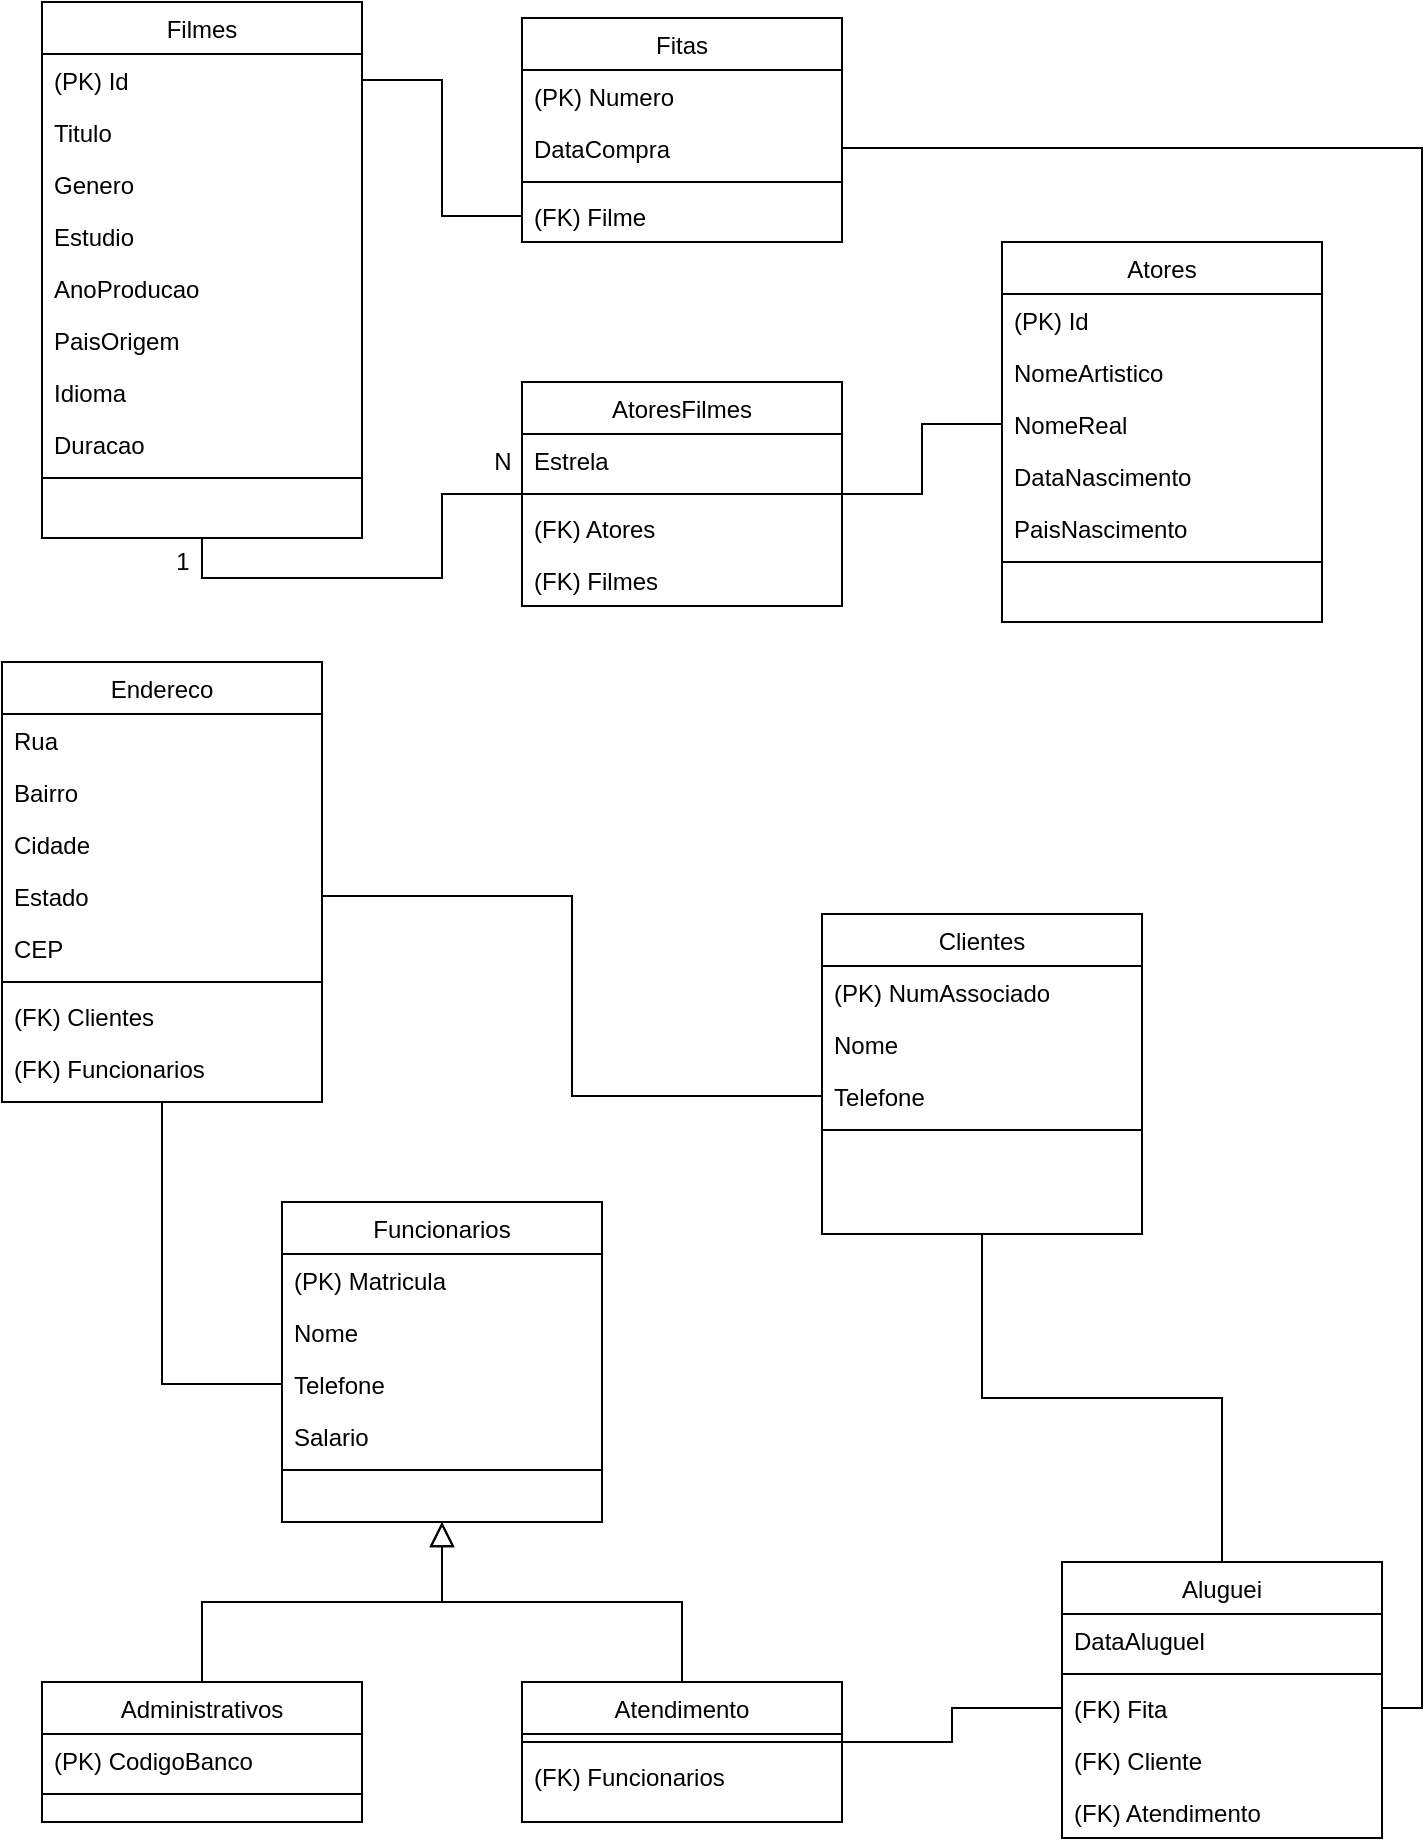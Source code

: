 <mxfile version="16.1.2" type="device"><diagram id="C5RBs43oDa-KdzZeNtuy" name="Page-1"><mxGraphModel dx="1760" dy="1906" grid="1" gridSize="10" guides="1" tooltips="1" connect="1" arrows="1" fold="1" page="1" pageScale="1" pageWidth="827" pageHeight="1169" math="0" shadow="0"><root><mxCell id="WIyWlLk6GJQsqaUBKTNV-0"/><mxCell id="WIyWlLk6GJQsqaUBKTNV-1" parent="WIyWlLk6GJQsqaUBKTNV-0"/><mxCell id="zkfFHV4jXpPFQw0GAbJ--12" value="" style="endArrow=block;endSize=10;endFill=0;shadow=0;strokeWidth=1;rounded=0;edgeStyle=elbowEdgeStyle;elbow=vertical;exitX=0.5;exitY=0;exitDx=0;exitDy=0;entryX=0.5;entryY=1;entryDx=0;entryDy=0;" parent="WIyWlLk6GJQsqaUBKTNV-1" source="Ip61Yjfz-7zAELc9IS2b-71" target="Ip61Yjfz-7zAELc9IS2b-56" edge="1"><mxGeometry width="160" relative="1" as="geometry"><mxPoint x="140" y="-228" as="sourcePoint"/><mxPoint x="240" y="-330" as="targetPoint"/></mxGeometry></mxCell><mxCell id="zkfFHV4jXpPFQw0GAbJ--16" value="" style="endArrow=block;endSize=10;endFill=0;shadow=0;strokeWidth=1;rounded=0;edgeStyle=elbowEdgeStyle;elbow=vertical;exitX=0.5;exitY=0;exitDx=0;exitDy=0;entryX=0.5;entryY=1;entryDx=0;entryDy=0;" parent="WIyWlLk6GJQsqaUBKTNV-1" source="Ip61Yjfz-7zAELc9IS2b-76" target="Ip61Yjfz-7zAELc9IS2b-56" edge="1"><mxGeometry width="160" relative="1" as="geometry"><mxPoint x="350" y="-228" as="sourcePoint"/><mxPoint x="240" y="-330" as="targetPoint"/></mxGeometry></mxCell><mxCell id="zkfFHV4jXpPFQw0GAbJ--17" value="Fitas" style="swimlane;fontStyle=0;align=center;verticalAlign=top;childLayout=stackLayout;horizontal=1;startSize=26;horizontalStack=0;resizeParent=1;resizeLast=0;collapsible=1;marginBottom=0;rounded=0;shadow=0;strokeWidth=1;" parent="WIyWlLk6GJQsqaUBKTNV-1" vertex="1"><mxGeometry x="280" y="-1112" width="160" height="112" as="geometry"><mxRectangle x="550" y="140" width="160" height="26" as="alternateBounds"/></mxGeometry></mxCell><mxCell id="Ip61Yjfz-7zAELc9IS2b-6" value="(PK) Numero" style="text;align=left;verticalAlign=top;spacingLeft=4;spacingRight=4;overflow=hidden;rotatable=0;points=[[0,0.5],[1,0.5]];portConstraint=eastwest;" vertex="1" parent="zkfFHV4jXpPFQw0GAbJ--17"><mxGeometry y="26" width="160" height="26" as="geometry"/></mxCell><mxCell id="Ip61Yjfz-7zAELc9IS2b-8" value="DataCompra" style="text;align=left;verticalAlign=top;spacingLeft=4;spacingRight=4;overflow=hidden;rotatable=0;points=[[0,0.5],[1,0.5]];portConstraint=eastwest;rounded=0;shadow=0;html=0;" vertex="1" parent="zkfFHV4jXpPFQw0GAbJ--17"><mxGeometry y="52" width="160" height="26" as="geometry"/></mxCell><mxCell id="zkfFHV4jXpPFQw0GAbJ--23" value="" style="line;html=1;strokeWidth=1;align=left;verticalAlign=middle;spacingTop=-1;spacingLeft=3;spacingRight=3;rotatable=0;labelPosition=right;points=[];portConstraint=eastwest;" parent="zkfFHV4jXpPFQw0GAbJ--17" vertex="1"><mxGeometry y="78" width="160" height="8" as="geometry"/></mxCell><mxCell id="Ip61Yjfz-7zAELc9IS2b-96" value="(FK) Filme" style="text;align=left;verticalAlign=top;spacingLeft=4;spacingRight=4;overflow=hidden;rotatable=0;points=[[0,0.5],[1,0.5]];portConstraint=eastwest;rounded=0;shadow=0;html=0;" vertex="1" parent="zkfFHV4jXpPFQw0GAbJ--17"><mxGeometry y="86" width="160" height="26" as="geometry"/></mxCell><mxCell id="Ip61Yjfz-7zAELc9IS2b-17" value="Filmes" style="swimlane;fontStyle=0;align=center;verticalAlign=top;childLayout=stackLayout;horizontal=1;startSize=26;horizontalStack=0;resizeParent=1;resizeLast=0;collapsible=1;marginBottom=0;rounded=0;shadow=0;strokeWidth=1;" vertex="1" parent="WIyWlLk6GJQsqaUBKTNV-1"><mxGeometry x="40" y="-1120" width="160" height="268" as="geometry"><mxRectangle x="550" y="140" width="160" height="26" as="alternateBounds"/></mxGeometry></mxCell><mxCell id="Ip61Yjfz-7zAELc9IS2b-24" value="(PK) Id" style="text;align=left;verticalAlign=top;spacingLeft=4;spacingRight=4;overflow=hidden;rotatable=0;points=[[0,0.5],[1,0.5]];portConstraint=eastwest;" vertex="1" parent="Ip61Yjfz-7zAELc9IS2b-17"><mxGeometry y="26" width="160" height="26" as="geometry"/></mxCell><mxCell id="Ip61Yjfz-7zAELc9IS2b-18" value="Titulo" style="text;align=left;verticalAlign=top;spacingLeft=4;spacingRight=4;overflow=hidden;rotatable=0;points=[[0,0.5],[1,0.5]];portConstraint=eastwest;" vertex="1" parent="Ip61Yjfz-7zAELc9IS2b-17"><mxGeometry y="52" width="160" height="26" as="geometry"/></mxCell><mxCell id="Ip61Yjfz-7zAELc9IS2b-23" value="Genero" style="text;align=left;verticalAlign=top;spacingLeft=4;spacingRight=4;overflow=hidden;rotatable=0;points=[[0,0.5],[1,0.5]];portConstraint=eastwest;" vertex="1" parent="Ip61Yjfz-7zAELc9IS2b-17"><mxGeometry y="78" width="160" height="26" as="geometry"/></mxCell><mxCell id="Ip61Yjfz-7zAELc9IS2b-22" value="Estudio" style="text;align=left;verticalAlign=top;spacingLeft=4;spacingRight=4;overflow=hidden;rotatable=0;points=[[0,0.5],[1,0.5]];portConstraint=eastwest;" vertex="1" parent="Ip61Yjfz-7zAELc9IS2b-17"><mxGeometry y="104" width="160" height="26" as="geometry"/></mxCell><mxCell id="Ip61Yjfz-7zAELc9IS2b-95" value="AnoProducao" style="text;align=left;verticalAlign=top;spacingLeft=4;spacingRight=4;overflow=hidden;rotatable=0;points=[[0,0.5],[1,0.5]];portConstraint=eastwest;" vertex="1" parent="Ip61Yjfz-7zAELc9IS2b-17"><mxGeometry y="130" width="160" height="26" as="geometry"/></mxCell><mxCell id="Ip61Yjfz-7zAELc9IS2b-21" value="PaisOrigem" style="text;align=left;verticalAlign=top;spacingLeft=4;spacingRight=4;overflow=hidden;rotatable=0;points=[[0,0.5],[1,0.5]];portConstraint=eastwest;" vertex="1" parent="Ip61Yjfz-7zAELc9IS2b-17"><mxGeometry y="156" width="160" height="26" as="geometry"/></mxCell><mxCell id="Ip61Yjfz-7zAELc9IS2b-25" value="Idioma" style="text;align=left;verticalAlign=top;spacingLeft=4;spacingRight=4;overflow=hidden;rotatable=0;points=[[0,0.5],[1,0.5]];portConstraint=eastwest;" vertex="1" parent="Ip61Yjfz-7zAELc9IS2b-17"><mxGeometry y="182" width="160" height="26" as="geometry"/></mxCell><mxCell id="Ip61Yjfz-7zAELc9IS2b-26" value="Duracao" style="text;align=left;verticalAlign=top;spacingLeft=4;spacingRight=4;overflow=hidden;rotatable=0;points=[[0,0.5],[1,0.5]];portConstraint=eastwest;rounded=0;shadow=0;html=0;" vertex="1" parent="Ip61Yjfz-7zAELc9IS2b-17"><mxGeometry y="208" width="160" height="26" as="geometry"/></mxCell><mxCell id="Ip61Yjfz-7zAELc9IS2b-20" value="" style="line;html=1;strokeWidth=1;align=left;verticalAlign=middle;spacingTop=-1;spacingLeft=3;spacingRight=3;rotatable=0;labelPosition=right;points=[];portConstraint=eastwest;" vertex="1" parent="Ip61Yjfz-7zAELc9IS2b-17"><mxGeometry y="234" width="160" height="8" as="geometry"/></mxCell><mxCell id="Ip61Yjfz-7zAELc9IS2b-29" value="Atores" style="swimlane;fontStyle=0;align=center;verticalAlign=top;childLayout=stackLayout;horizontal=1;startSize=26;horizontalStack=0;resizeParent=1;resizeLast=0;collapsible=1;marginBottom=0;rounded=0;shadow=0;strokeWidth=1;" vertex="1" parent="WIyWlLk6GJQsqaUBKTNV-1"><mxGeometry x="520" y="-1000" width="160" height="190" as="geometry"><mxRectangle x="550" y="140" width="160" height="26" as="alternateBounds"/></mxGeometry></mxCell><mxCell id="Ip61Yjfz-7zAELc9IS2b-28" value="(PK) Id" style="text;align=left;verticalAlign=top;spacingLeft=4;spacingRight=4;overflow=hidden;rotatable=0;points=[[0,0.5],[1,0.5]];portConstraint=eastwest;rounded=0;shadow=0;html=0;" vertex="1" parent="Ip61Yjfz-7zAELc9IS2b-29"><mxGeometry y="26" width="160" height="26" as="geometry"/></mxCell><mxCell id="Ip61Yjfz-7zAELc9IS2b-99" value="NomeArtistico" style="text;align=left;verticalAlign=top;spacingLeft=4;spacingRight=4;overflow=hidden;rotatable=0;points=[[0,0.5],[1,0.5]];portConstraint=eastwest;rounded=0;shadow=0;html=0;" vertex="1" parent="Ip61Yjfz-7zAELc9IS2b-29"><mxGeometry y="52" width="160" height="26" as="geometry"/></mxCell><mxCell id="Ip61Yjfz-7zAELc9IS2b-34" value="NomeReal" style="text;align=left;verticalAlign=top;spacingLeft=4;spacingRight=4;overflow=hidden;rotatable=0;points=[[0,0.5],[1,0.5]];portConstraint=eastwest;rounded=0;shadow=0;html=0;" vertex="1" parent="Ip61Yjfz-7zAELc9IS2b-29"><mxGeometry y="78" width="160" height="26" as="geometry"/></mxCell><mxCell id="Ip61Yjfz-7zAELc9IS2b-35" value="DataNascimento" style="text;align=left;verticalAlign=top;spacingLeft=4;spacingRight=4;overflow=hidden;rotatable=0;points=[[0,0.5],[1,0.5]];portConstraint=eastwest;rounded=0;shadow=0;html=0;" vertex="1" parent="Ip61Yjfz-7zAELc9IS2b-29"><mxGeometry y="104" width="160" height="26" as="geometry"/></mxCell><mxCell id="Ip61Yjfz-7zAELc9IS2b-33" value="PaisNascimento" style="text;align=left;verticalAlign=top;spacingLeft=4;spacingRight=4;overflow=hidden;rotatable=0;points=[[0,0.5],[1,0.5]];portConstraint=eastwest;rounded=0;shadow=0;html=0;" vertex="1" parent="Ip61Yjfz-7zAELc9IS2b-29"><mxGeometry y="130" width="160" height="26" as="geometry"/></mxCell><mxCell id="Ip61Yjfz-7zAELc9IS2b-32" value="" style="line;html=1;strokeWidth=1;align=left;verticalAlign=middle;spacingTop=-1;spacingLeft=3;spacingRight=3;rotatable=0;labelPosition=right;points=[];portConstraint=eastwest;" vertex="1" parent="Ip61Yjfz-7zAELc9IS2b-29"><mxGeometry y="156" width="160" height="8" as="geometry"/></mxCell><mxCell id="Ip61Yjfz-7zAELc9IS2b-36" value="Clientes" style="swimlane;fontStyle=0;align=center;verticalAlign=top;childLayout=stackLayout;horizontal=1;startSize=26;horizontalStack=0;resizeParent=1;resizeLast=0;collapsible=1;marginBottom=0;rounded=0;shadow=0;strokeWidth=1;" vertex="1" parent="WIyWlLk6GJQsqaUBKTNV-1"><mxGeometry x="430" y="-664" width="160" height="160" as="geometry"><mxRectangle x="550" y="140" width="160" height="26" as="alternateBounds"/></mxGeometry></mxCell><mxCell id="Ip61Yjfz-7zAELc9IS2b-37" value="(PK) NumAssociado" style="text;align=left;verticalAlign=top;spacingLeft=4;spacingRight=4;overflow=hidden;rotatable=0;points=[[0,0.5],[1,0.5]];portConstraint=eastwest;" vertex="1" parent="Ip61Yjfz-7zAELc9IS2b-36"><mxGeometry y="26" width="160" height="26" as="geometry"/></mxCell><mxCell id="Ip61Yjfz-7zAELc9IS2b-38" value="Nome" style="text;align=left;verticalAlign=top;spacingLeft=4;spacingRight=4;overflow=hidden;rotatable=0;points=[[0,0.5],[1,0.5]];portConstraint=eastwest;" vertex="1" parent="Ip61Yjfz-7zAELc9IS2b-36"><mxGeometry y="52" width="160" height="26" as="geometry"/></mxCell><mxCell id="Ip61Yjfz-7zAELc9IS2b-39" value="Telefone" style="text;align=left;verticalAlign=top;spacingLeft=4;spacingRight=4;overflow=hidden;rotatable=0;points=[[0,0.5],[1,0.5]];portConstraint=eastwest;" vertex="1" parent="Ip61Yjfz-7zAELc9IS2b-36"><mxGeometry y="78" width="160" height="26" as="geometry"/></mxCell><mxCell id="Ip61Yjfz-7zAELc9IS2b-44" value="" style="line;html=1;strokeWidth=1;align=left;verticalAlign=middle;spacingTop=-1;spacingLeft=3;spacingRight=3;rotatable=0;labelPosition=right;points=[];portConstraint=eastwest;" vertex="1" parent="Ip61Yjfz-7zAELc9IS2b-36"><mxGeometry y="104" width="160" height="8" as="geometry"/></mxCell><mxCell id="Ip61Yjfz-7zAELc9IS2b-127" style="edgeStyle=orthogonalEdgeStyle;rounded=0;orthogonalLoop=1;jettySize=auto;html=1;exitX=0.5;exitY=1;exitDx=0;exitDy=0;entryX=0;entryY=0.5;entryDx=0;entryDy=0;endArrow=none;endFill=0;" edge="1" parent="WIyWlLk6GJQsqaUBKTNV-1" source="Ip61Yjfz-7zAELc9IS2b-46" target="Ip61Yjfz-7zAELc9IS2b-59"><mxGeometry relative="1" as="geometry"/></mxCell><mxCell id="Ip61Yjfz-7zAELc9IS2b-46" value="Endereco" style="swimlane;fontStyle=0;align=center;verticalAlign=top;childLayout=stackLayout;horizontal=1;startSize=26;horizontalStack=0;resizeParent=1;resizeLast=0;collapsible=1;marginBottom=0;rounded=0;shadow=0;strokeWidth=1;" vertex="1" parent="WIyWlLk6GJQsqaUBKTNV-1"><mxGeometry x="20" y="-790" width="160" height="220" as="geometry"><mxRectangle x="550" y="140" width="160" height="26" as="alternateBounds"/></mxGeometry></mxCell><mxCell id="Ip61Yjfz-7zAELc9IS2b-47" value="Rua" style="text;align=left;verticalAlign=top;spacingLeft=4;spacingRight=4;overflow=hidden;rotatable=0;points=[[0,0.5],[1,0.5]];portConstraint=eastwest;" vertex="1" parent="Ip61Yjfz-7zAELc9IS2b-46"><mxGeometry y="26" width="160" height="26" as="geometry"/></mxCell><mxCell id="Ip61Yjfz-7zAELc9IS2b-48" value="Bairro" style="text;align=left;verticalAlign=top;spacingLeft=4;spacingRight=4;overflow=hidden;rotatable=0;points=[[0,0.5],[1,0.5]];portConstraint=eastwest;" vertex="1" parent="Ip61Yjfz-7zAELc9IS2b-46"><mxGeometry y="52" width="160" height="26" as="geometry"/></mxCell><mxCell id="Ip61Yjfz-7zAELc9IS2b-49" value="Cidade" style="text;align=left;verticalAlign=top;spacingLeft=4;spacingRight=4;overflow=hidden;rotatable=0;points=[[0,0.5],[1,0.5]];portConstraint=eastwest;" vertex="1" parent="Ip61Yjfz-7zAELc9IS2b-46"><mxGeometry y="78" width="160" height="26" as="geometry"/></mxCell><mxCell id="Ip61Yjfz-7zAELc9IS2b-50" value="Estado" style="text;align=left;verticalAlign=top;spacingLeft=4;spacingRight=4;overflow=hidden;rotatable=0;points=[[0,0.5],[1,0.5]];portConstraint=eastwest;" vertex="1" parent="Ip61Yjfz-7zAELc9IS2b-46"><mxGeometry y="104" width="160" height="26" as="geometry"/></mxCell><mxCell id="Ip61Yjfz-7zAELc9IS2b-51" value="CEP" style="text;align=left;verticalAlign=top;spacingLeft=4;spacingRight=4;overflow=hidden;rotatable=0;points=[[0,0.5],[1,0.5]];portConstraint=eastwest;" vertex="1" parent="Ip61Yjfz-7zAELc9IS2b-46"><mxGeometry y="130" width="160" height="26" as="geometry"/></mxCell><mxCell id="Ip61Yjfz-7zAELc9IS2b-54" value="" style="line;html=1;strokeWidth=1;align=left;verticalAlign=middle;spacingTop=-1;spacingLeft=3;spacingRight=3;rotatable=0;labelPosition=right;points=[];portConstraint=eastwest;" vertex="1" parent="Ip61Yjfz-7zAELc9IS2b-46"><mxGeometry y="156" width="160" height="8" as="geometry"/></mxCell><mxCell id="Ip61Yjfz-7zAELc9IS2b-55" value="(FK) Clientes" style="text;align=left;verticalAlign=top;spacingLeft=4;spacingRight=4;overflow=hidden;rotatable=0;points=[[0,0.5],[1,0.5]];portConstraint=eastwest;rounded=0;shadow=0;html=0;" vertex="1" parent="Ip61Yjfz-7zAELc9IS2b-46"><mxGeometry y="164" width="160" height="26" as="geometry"/></mxCell><mxCell id="Ip61Yjfz-7zAELc9IS2b-69" value="(FK) Funcionarios" style="text;align=left;verticalAlign=top;spacingLeft=4;spacingRight=4;overflow=hidden;rotatable=0;points=[[0,0.5],[1,0.5]];portConstraint=eastwest;rounded=0;shadow=0;html=0;" vertex="1" parent="Ip61Yjfz-7zAELc9IS2b-46"><mxGeometry y="190" width="160" height="26" as="geometry"/></mxCell><mxCell id="Ip61Yjfz-7zAELc9IS2b-56" value="Funcionarios" style="swimlane;fontStyle=0;align=center;verticalAlign=top;childLayout=stackLayout;horizontal=1;startSize=26;horizontalStack=0;resizeParent=1;resizeLast=0;collapsible=1;marginBottom=0;rounded=0;shadow=0;strokeWidth=1;" vertex="1" parent="WIyWlLk6GJQsqaUBKTNV-1"><mxGeometry x="160" y="-520" width="160" height="160" as="geometry"><mxRectangle x="550" y="140" width="160" height="26" as="alternateBounds"/></mxGeometry></mxCell><mxCell id="Ip61Yjfz-7zAELc9IS2b-57" value="(PK) Matricula" style="text;align=left;verticalAlign=top;spacingLeft=4;spacingRight=4;overflow=hidden;rotatable=0;points=[[0,0.5],[1,0.5]];portConstraint=eastwest;" vertex="1" parent="Ip61Yjfz-7zAELc9IS2b-56"><mxGeometry y="26" width="160" height="26" as="geometry"/></mxCell><mxCell id="Ip61Yjfz-7zAELc9IS2b-58" value="Nome" style="text;align=left;verticalAlign=top;spacingLeft=4;spacingRight=4;overflow=hidden;rotatable=0;points=[[0,0.5],[1,0.5]];portConstraint=eastwest;" vertex="1" parent="Ip61Yjfz-7zAELc9IS2b-56"><mxGeometry y="52" width="160" height="26" as="geometry"/></mxCell><mxCell id="Ip61Yjfz-7zAELc9IS2b-59" value="Telefone" style="text;align=left;verticalAlign=top;spacingLeft=4;spacingRight=4;overflow=hidden;rotatable=0;points=[[0,0.5],[1,0.5]];portConstraint=eastwest;" vertex="1" parent="Ip61Yjfz-7zAELc9IS2b-56"><mxGeometry y="78" width="160" height="26" as="geometry"/></mxCell><mxCell id="Ip61Yjfz-7zAELc9IS2b-70" value="Salario" style="text;align=left;verticalAlign=top;spacingLeft=4;spacingRight=4;overflow=hidden;rotatable=0;points=[[0,0.5],[1,0.5]];portConstraint=eastwest;" vertex="1" parent="Ip61Yjfz-7zAELc9IS2b-56"><mxGeometry y="104" width="160" height="26" as="geometry"/></mxCell><mxCell id="Ip61Yjfz-7zAELc9IS2b-60" value="" style="line;html=1;strokeWidth=1;align=left;verticalAlign=middle;spacingTop=-1;spacingLeft=3;spacingRight=3;rotatable=0;labelPosition=right;points=[];portConstraint=eastwest;" vertex="1" parent="Ip61Yjfz-7zAELc9IS2b-56"><mxGeometry y="130" width="160" height="8" as="geometry"/></mxCell><mxCell id="Ip61Yjfz-7zAELc9IS2b-71" value="Administrativos" style="swimlane;fontStyle=0;align=center;verticalAlign=top;childLayout=stackLayout;horizontal=1;startSize=26;horizontalStack=0;resizeParent=1;resizeLast=0;collapsible=1;marginBottom=0;rounded=0;shadow=0;strokeWidth=1;" vertex="1" parent="WIyWlLk6GJQsqaUBKTNV-1"><mxGeometry x="40" y="-280" width="160" height="70" as="geometry"><mxRectangle x="550" y="140" width="160" height="26" as="alternateBounds"/></mxGeometry></mxCell><mxCell id="Ip61Yjfz-7zAELc9IS2b-72" value="(PK) CodigoBanco" style="text;align=left;verticalAlign=top;spacingLeft=4;spacingRight=4;overflow=hidden;rotatable=0;points=[[0,0.5],[1,0.5]];portConstraint=eastwest;" vertex="1" parent="Ip61Yjfz-7zAELc9IS2b-71"><mxGeometry y="26" width="160" height="26" as="geometry"/></mxCell><mxCell id="Ip61Yjfz-7zAELc9IS2b-75" value="" style="line;html=1;strokeWidth=1;align=left;verticalAlign=middle;spacingTop=-1;spacingLeft=3;spacingRight=3;rotatable=0;labelPosition=right;points=[];portConstraint=eastwest;" vertex="1" parent="Ip61Yjfz-7zAELc9IS2b-71"><mxGeometry y="52" width="160" height="8" as="geometry"/></mxCell><mxCell id="Ip61Yjfz-7zAELc9IS2b-76" value="Atendimento" style="swimlane;fontStyle=0;align=center;verticalAlign=top;childLayout=stackLayout;horizontal=1;startSize=26;horizontalStack=0;resizeParent=1;resizeLast=0;collapsible=1;marginBottom=0;rounded=0;shadow=0;strokeWidth=1;" vertex="1" parent="WIyWlLk6GJQsqaUBKTNV-1"><mxGeometry x="280" y="-280" width="160" height="70" as="geometry"><mxRectangle x="550" y="140" width="160" height="26" as="alternateBounds"/></mxGeometry></mxCell><mxCell id="Ip61Yjfz-7zAELc9IS2b-80" value="" style="line;html=1;strokeWidth=1;align=left;verticalAlign=middle;spacingTop=-1;spacingLeft=3;spacingRight=3;rotatable=0;labelPosition=right;points=[];portConstraint=eastwest;" vertex="1" parent="Ip61Yjfz-7zAELc9IS2b-76"><mxGeometry y="26" width="160" height="8" as="geometry"/></mxCell><mxCell id="Ip61Yjfz-7zAELc9IS2b-83" value="(FK) Funcionarios" style="text;align=left;verticalAlign=top;spacingLeft=4;spacingRight=4;overflow=hidden;rotatable=0;points=[[0,0.5],[1,0.5]];portConstraint=eastwest;" vertex="1" parent="Ip61Yjfz-7zAELc9IS2b-76"><mxGeometry y="34" width="160" height="26" as="geometry"/></mxCell><mxCell id="Ip61Yjfz-7zAELc9IS2b-97" style="edgeStyle=orthogonalEdgeStyle;rounded=0;orthogonalLoop=1;jettySize=auto;html=1;exitX=0;exitY=0.5;exitDx=0;exitDy=0;entryX=1;entryY=0.5;entryDx=0;entryDy=0;endArrow=none;endFill=0;" edge="1" parent="WIyWlLk6GJQsqaUBKTNV-1" source="Ip61Yjfz-7zAELc9IS2b-96" target="Ip61Yjfz-7zAELc9IS2b-24"><mxGeometry relative="1" as="geometry"/></mxCell><mxCell id="Ip61Yjfz-7zAELc9IS2b-108" style="edgeStyle=orthogonalEdgeStyle;rounded=0;orthogonalLoop=1;jettySize=auto;html=1;exitX=0;exitY=0.5;exitDx=0;exitDy=0;entryX=0.5;entryY=1;entryDx=0;entryDy=0;endArrow=none;endFill=0;" edge="1" parent="WIyWlLk6GJQsqaUBKTNV-1" source="Ip61Yjfz-7zAELc9IS2b-101" target="Ip61Yjfz-7zAELc9IS2b-17"><mxGeometry relative="1" as="geometry"/></mxCell><mxCell id="Ip61Yjfz-7zAELc9IS2b-109" style="edgeStyle=orthogonalEdgeStyle;rounded=0;orthogonalLoop=1;jettySize=auto;html=1;entryX=0;entryY=0.5;entryDx=0;entryDy=0;endArrow=none;endFill=0;" edge="1" parent="WIyWlLk6GJQsqaUBKTNV-1" source="Ip61Yjfz-7zAELc9IS2b-101" target="Ip61Yjfz-7zAELc9IS2b-34"><mxGeometry relative="1" as="geometry"/></mxCell><mxCell id="Ip61Yjfz-7zAELc9IS2b-101" value="AtoresFilmes" style="swimlane;fontStyle=0;align=center;verticalAlign=top;childLayout=stackLayout;horizontal=1;startSize=26;horizontalStack=0;resizeParent=1;resizeLast=0;collapsible=1;marginBottom=0;rounded=0;shadow=0;strokeWidth=1;" vertex="1" parent="WIyWlLk6GJQsqaUBKTNV-1"><mxGeometry x="280" y="-930" width="160" height="112" as="geometry"><mxRectangle x="550" y="140" width="160" height="26" as="alternateBounds"/></mxGeometry></mxCell><mxCell id="Ip61Yjfz-7zAELc9IS2b-114" value="Estrela" style="text;align=left;verticalAlign=top;spacingLeft=4;spacingRight=4;overflow=hidden;rotatable=0;points=[[0,0.5],[1,0.5]];portConstraint=eastwest;rounded=0;shadow=0;html=0;" vertex="1" parent="Ip61Yjfz-7zAELc9IS2b-101"><mxGeometry y="26" width="160" height="26" as="geometry"/></mxCell><mxCell id="Ip61Yjfz-7zAELc9IS2b-107" value="" style="line;html=1;strokeWidth=1;align=left;verticalAlign=middle;spacingTop=-1;spacingLeft=3;spacingRight=3;rotatable=0;labelPosition=right;points=[];portConstraint=eastwest;" vertex="1" parent="Ip61Yjfz-7zAELc9IS2b-101"><mxGeometry y="52" width="160" height="8" as="geometry"/></mxCell><mxCell id="Ip61Yjfz-7zAELc9IS2b-110" value="(FK) Atores" style="text;align=left;verticalAlign=top;spacingLeft=4;spacingRight=4;overflow=hidden;rotatable=0;points=[[0,0.5],[1,0.5]];portConstraint=eastwest;rounded=0;shadow=0;html=0;" vertex="1" parent="Ip61Yjfz-7zAELc9IS2b-101"><mxGeometry y="60" width="160" height="26" as="geometry"/></mxCell><mxCell id="Ip61Yjfz-7zAELc9IS2b-111" value="(FK) Filmes" style="text;align=left;verticalAlign=top;spacingLeft=4;spacingRight=4;overflow=hidden;rotatable=0;points=[[0,0.5],[1,0.5]];portConstraint=eastwest;rounded=0;shadow=0;html=0;" vertex="1" parent="Ip61Yjfz-7zAELc9IS2b-101"><mxGeometry y="86" width="160" height="26" as="geometry"/></mxCell><mxCell id="Ip61Yjfz-7zAELc9IS2b-112" value="1" style="text;html=1;align=center;verticalAlign=middle;resizable=0;points=[];autosize=1;strokeColor=none;fillColor=none;" vertex="1" parent="WIyWlLk6GJQsqaUBKTNV-1"><mxGeometry x="100" y="-850" width="20" height="20" as="geometry"/></mxCell><mxCell id="Ip61Yjfz-7zAELc9IS2b-113" value="N" style="text;html=1;align=center;verticalAlign=middle;resizable=0;points=[];autosize=1;strokeColor=none;fillColor=none;" vertex="1" parent="WIyWlLk6GJQsqaUBKTNV-1"><mxGeometry x="260" y="-900" width="20" height="20" as="geometry"/></mxCell><mxCell id="Ip61Yjfz-7zAELc9IS2b-115" style="edgeStyle=orthogonalEdgeStyle;rounded=0;orthogonalLoop=1;jettySize=auto;html=1;entryX=0;entryY=0.5;entryDx=0;entryDy=0;endArrow=none;endFill=0;" edge="1" parent="WIyWlLk6GJQsqaUBKTNV-1" source="Ip61Yjfz-7zAELc9IS2b-80" target="Ip61Yjfz-7zAELc9IS2b-118"><mxGeometry relative="1" as="geometry"/></mxCell><mxCell id="Ip61Yjfz-7zAELc9IS2b-124" style="edgeStyle=orthogonalEdgeStyle;rounded=0;orthogonalLoop=1;jettySize=auto;html=1;entryX=0.5;entryY=1;entryDx=0;entryDy=0;endArrow=none;endFill=0;" edge="1" parent="WIyWlLk6GJQsqaUBKTNV-1" source="Ip61Yjfz-7zAELc9IS2b-116" target="Ip61Yjfz-7zAELc9IS2b-36"><mxGeometry relative="1" as="geometry"/></mxCell><mxCell id="Ip61Yjfz-7zAELc9IS2b-116" value="Aluguei" style="swimlane;fontStyle=0;align=center;verticalAlign=top;childLayout=stackLayout;horizontal=1;startSize=26;horizontalStack=0;resizeParent=1;resizeLast=0;collapsible=1;marginBottom=0;rounded=0;shadow=0;strokeWidth=1;" vertex="1" parent="WIyWlLk6GJQsqaUBKTNV-1"><mxGeometry x="550" y="-340" width="160" height="138" as="geometry"><mxRectangle x="550" y="140" width="160" height="26" as="alternateBounds"/></mxGeometry></mxCell><mxCell id="Ip61Yjfz-7zAELc9IS2b-119" value="DataAluguel" style="text;align=left;verticalAlign=top;spacingLeft=4;spacingRight=4;overflow=hidden;rotatable=0;points=[[0,0.5],[1,0.5]];portConstraint=eastwest;" vertex="1" parent="Ip61Yjfz-7zAELc9IS2b-116"><mxGeometry y="26" width="160" height="26" as="geometry"/></mxCell><mxCell id="Ip61Yjfz-7zAELc9IS2b-117" value="" style="line;html=1;strokeWidth=1;align=left;verticalAlign=middle;spacingTop=-1;spacingLeft=3;spacingRight=3;rotatable=0;labelPosition=right;points=[];portConstraint=eastwest;" vertex="1" parent="Ip61Yjfz-7zAELc9IS2b-116"><mxGeometry y="52" width="160" height="8" as="geometry"/></mxCell><mxCell id="Ip61Yjfz-7zAELc9IS2b-118" value="(FK) Fita" style="text;align=left;verticalAlign=top;spacingLeft=4;spacingRight=4;overflow=hidden;rotatable=0;points=[[0,0.5],[1,0.5]];portConstraint=eastwest;" vertex="1" parent="Ip61Yjfz-7zAELc9IS2b-116"><mxGeometry y="60" width="160" height="26" as="geometry"/></mxCell><mxCell id="Ip61Yjfz-7zAELc9IS2b-122" value="(FK) Cliente" style="text;align=left;verticalAlign=top;spacingLeft=4;spacingRight=4;overflow=hidden;rotatable=0;points=[[0,0.5],[1,0.5]];portConstraint=eastwest;" vertex="1" parent="Ip61Yjfz-7zAELc9IS2b-116"><mxGeometry y="86" width="160" height="26" as="geometry"/></mxCell><mxCell id="Ip61Yjfz-7zAELc9IS2b-123" value="(FK) Atendimento" style="text;align=left;verticalAlign=top;spacingLeft=4;spacingRight=4;overflow=hidden;rotatable=0;points=[[0,0.5],[1,0.5]];portConstraint=eastwest;" vertex="1" parent="Ip61Yjfz-7zAELc9IS2b-116"><mxGeometry y="112" width="160" height="26" as="geometry"/></mxCell><mxCell id="Ip61Yjfz-7zAELc9IS2b-125" style="edgeStyle=orthogonalEdgeStyle;rounded=0;orthogonalLoop=1;jettySize=auto;html=1;entryX=1;entryY=0.5;entryDx=0;entryDy=0;endArrow=none;endFill=0;" edge="1" parent="WIyWlLk6GJQsqaUBKTNV-1" source="Ip61Yjfz-7zAELc9IS2b-8" target="Ip61Yjfz-7zAELc9IS2b-118"><mxGeometry relative="1" as="geometry"/></mxCell><mxCell id="Ip61Yjfz-7zAELc9IS2b-126" style="edgeStyle=orthogonalEdgeStyle;rounded=0;orthogonalLoop=1;jettySize=auto;html=1;entryX=0;entryY=0.5;entryDx=0;entryDy=0;endArrow=none;endFill=0;" edge="1" parent="WIyWlLk6GJQsqaUBKTNV-1" source="Ip61Yjfz-7zAELc9IS2b-50" target="Ip61Yjfz-7zAELc9IS2b-39"><mxGeometry relative="1" as="geometry"/></mxCell></root></mxGraphModel></diagram></mxfile>